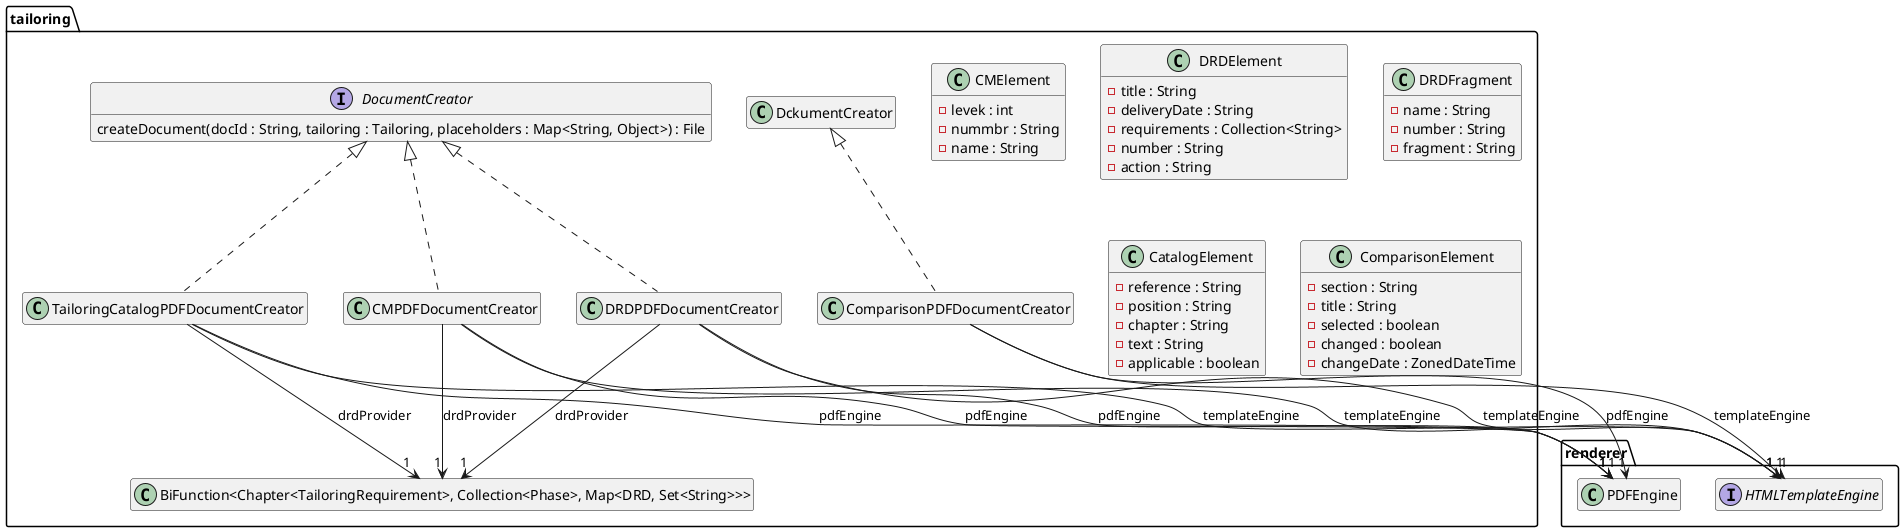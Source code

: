 @startuml Ebene3.png
hide empty members

package renderer {
    interface HTMLTemplateEngine
    class PDFEngine
}

package tailoring {

    interface DocumentCreator {
        createDocument(docId : String, tailoring : Tailoring, placeholders : Map<String, Object>) : File
    }

    class TailoringCatalogPDFDocumentCreator {
    }
    DocumentCreator <|.. TailoringCatalogPDFDocumentCreator
    TailoringCatalogPDFDocumentCreator --> "1" HTMLTemplateEngine : templateEngine
    TailoringCatalogPDFDocumentCreator --> "1" PDFEngine : pdfEngine
    TailoringCatalogPDFDocumentCreator --> "1" "BiFunction<Chapter<TailoringRequirement>, Collection<Phase>, Map<DRD, Set<String>>>" : drdProvider

    class CMPDFDocumentCreator {
    }
    DocumentCreator <|.. CMPDFDocumentCreator
    CMPDFDocumentCreator --> "1" HTMLTemplateEngine : templateEngine
    CMPDFDocumentCreator --> "1" PDFEngine : pdfEngine
    CMPDFDocumentCreator --> "1" "BiFunction<Chapter<TailoringRequirement>, Collection<Phase>, Map<DRD, Set<String>>>" : drdProvider


    class CMElement {
        -levek : int
        -nummbr : String
        -name : String
    }


    class DRDPDFDocumentCreator {
    }
    DocumentCreator <|.. DRDPDFDocumentCreator
    DRDPDFDocumentCreator --> "1" HTMLTemplateEngine : templateEngine
    DRDPDFDocumentCreator --> "1" PDFEngine : pdfEngine
    DRDPDFDocumentCreator --> "1" "BiFunction<Chapter<TailoringRequirement>, Collection<Phase>, Map<DRD, Set<String>>>" : drdProvider

    class DRDElement {
        -title : String
        -deliveryDate : String
        -requirements : Collection<String>
        -number : String
        -action : String
    }

    class DRDFragment {
        -name : String
        -number : String
        -fragment : String
    }

    class CatalogElement {
        -reference : String
        -position : String
        -chapter : String
        -text : String
        -applicable : boolean
    }


    class ComparisonPDFDocumentCreator {
    }
    DckumentCreator <|.. ComparisonPDFDocumentCreator
    ComparisonPDFDocumentCreator --> "1" HTMLTemplateEngine : templateEngine
    ComparisonPDFDocumentCreator --> "1" PDFEngine : pdfEngine

    class ComparisonElement {
        -section : String
        -title : String
        -selected : boolean
        -changed : boolean
        -changeDate : ZonedDateTime
    }
}
@enduml